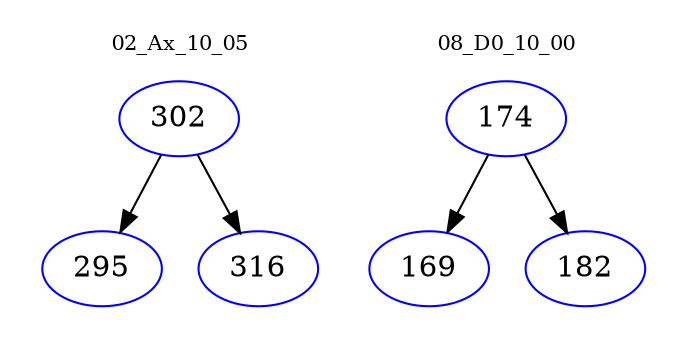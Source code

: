 digraph{
subgraph cluster_0 {
color = white
label = "02_Ax_10_05";
fontsize=10;
T0_302 [label="302", color="blue"]
T0_302 -> T0_295 [color="black"]
T0_295 [label="295", color="blue"]
T0_302 -> T0_316 [color="black"]
T0_316 [label="316", color="blue"]
}
subgraph cluster_1 {
color = white
label = "08_D0_10_00";
fontsize=10;
T1_174 [label="174", color="blue"]
T1_174 -> T1_169 [color="black"]
T1_169 [label="169", color="blue"]
T1_174 -> T1_182 [color="black"]
T1_182 [label="182", color="blue"]
}
}
